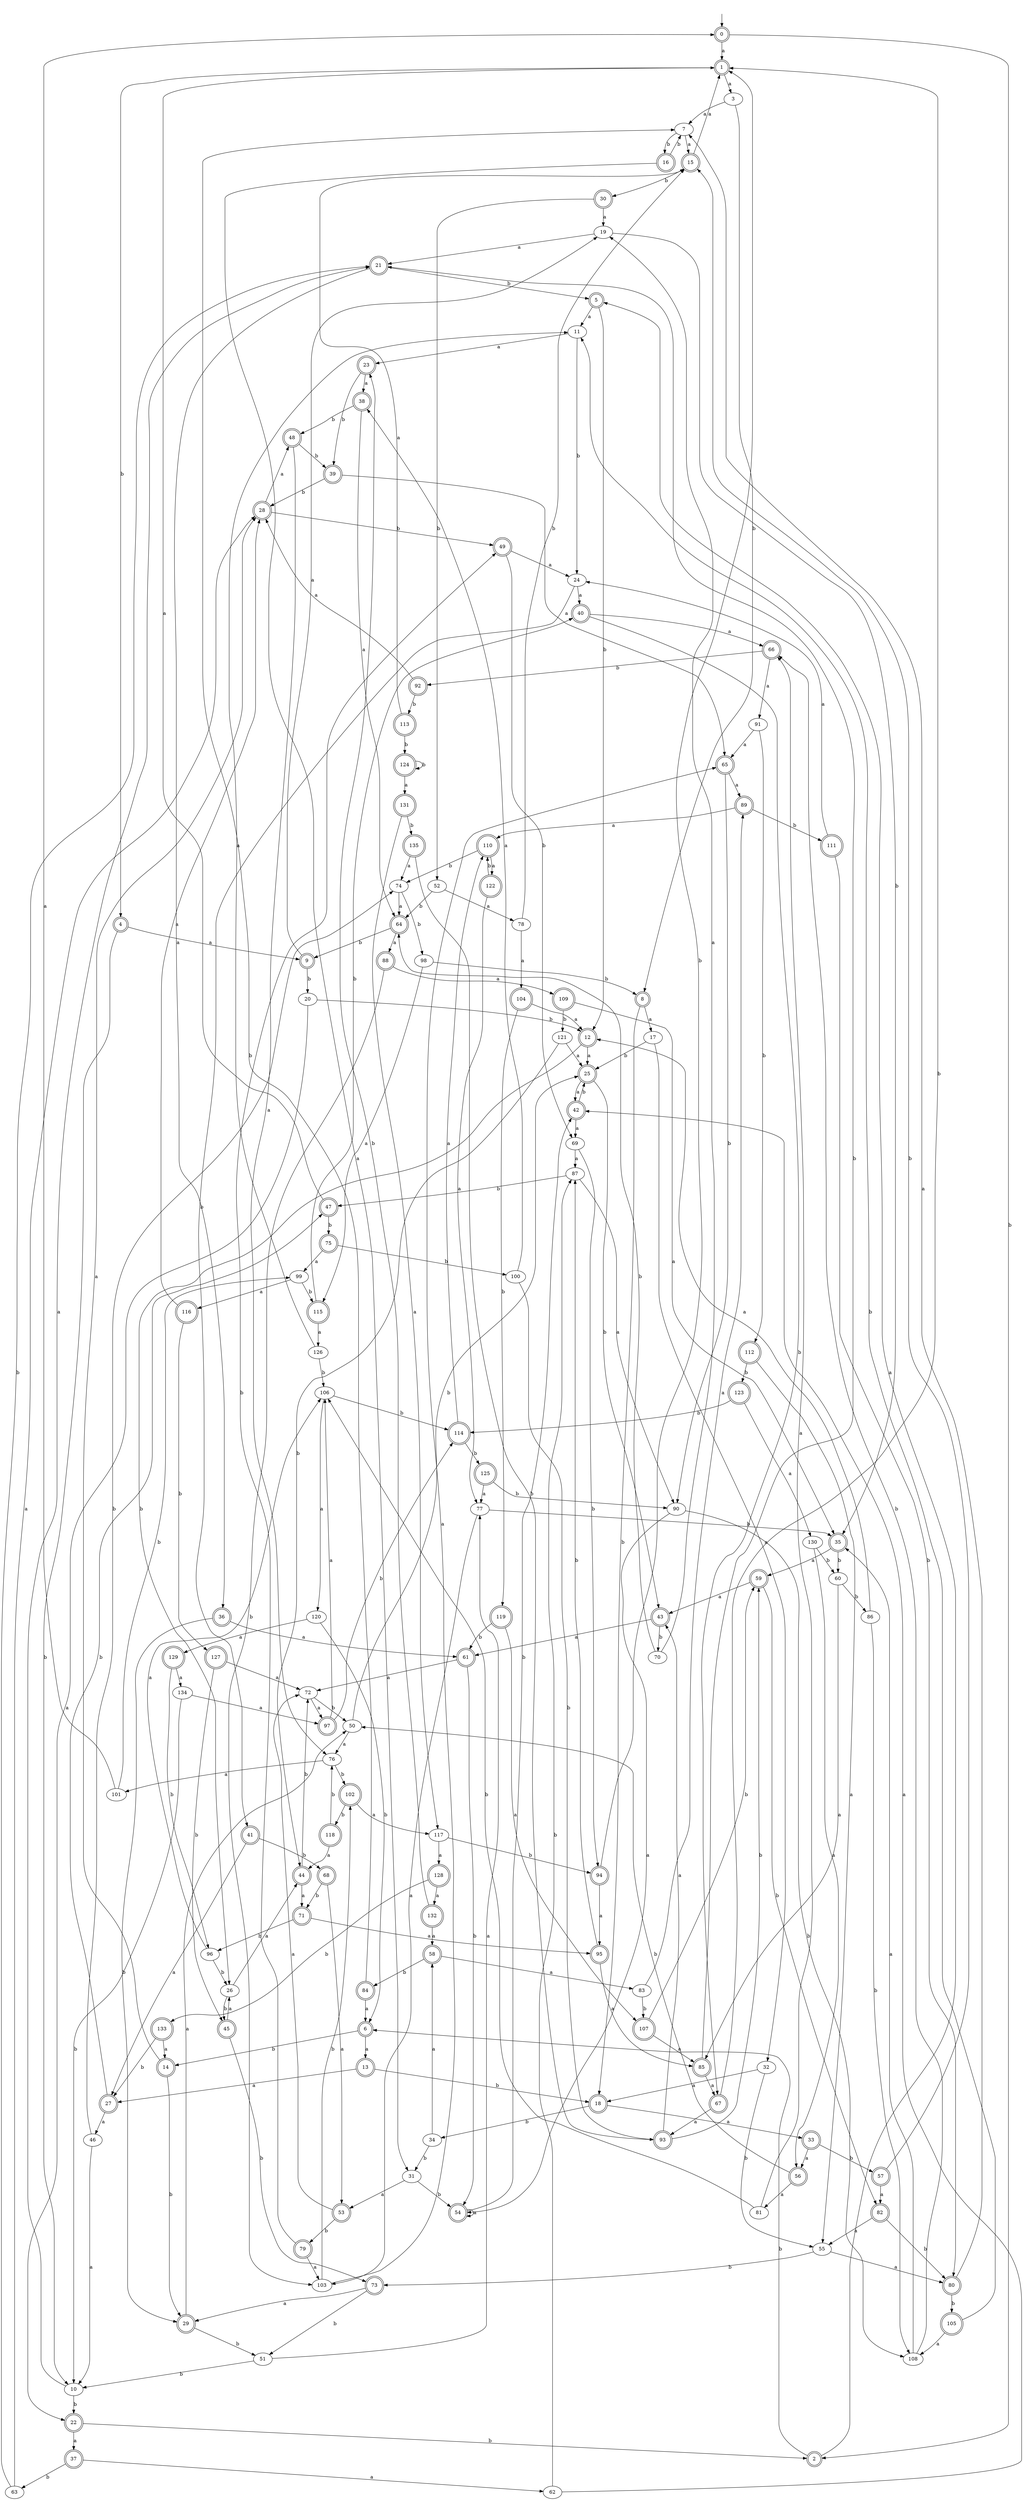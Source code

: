 digraph RandomDFA {
  __start0 [label="", shape=none];
  __start0 -> 0 [label=""];
  0 [shape=circle] [shape=doublecircle]
  0 -> 1 [label="a"]
  0 -> 2 [label="b"]
  1 [shape=doublecircle]
  1 -> 3 [label="a"]
  1 -> 4 [label="b"]
  2 [shape=doublecircle]
  2 -> 5 [label="a"]
  2 -> 6 [label="b"]
  3
  3 -> 7 [label="a"]
  3 -> 8 [label="b"]
  4 [shape=doublecircle]
  4 -> 9 [label="a"]
  4 -> 10 [label="b"]
  5 [shape=doublecircle]
  5 -> 11 [label="a"]
  5 -> 12 [label="b"]
  6 [shape=doublecircle]
  6 -> 13 [label="a"]
  6 -> 14 [label="b"]
  7
  7 -> 15 [label="a"]
  7 -> 16 [label="b"]
  8 [shape=doublecircle]
  8 -> 17 [label="a"]
  8 -> 18 [label="b"]
  9 [shape=doublecircle]
  9 -> 19 [label="a"]
  9 -> 20 [label="b"]
  10
  10 -> 21 [label="a"]
  10 -> 22 [label="b"]
  11
  11 -> 23 [label="a"]
  11 -> 24 [label="b"]
  12 [shape=doublecircle]
  12 -> 25 [label="a"]
  12 -> 26 [label="b"]
  13 [shape=doublecircle]
  13 -> 27 [label="a"]
  13 -> 18 [label="b"]
  14 [shape=doublecircle]
  14 -> 28 [label="a"]
  14 -> 29 [label="b"]
  15 [shape=doublecircle]
  15 -> 1 [label="a"]
  15 -> 30 [label="b"]
  16 [shape=doublecircle]
  16 -> 31 [label="a"]
  16 -> 7 [label="b"]
  17
  17 -> 32 [label="a"]
  17 -> 25 [label="b"]
  18 [shape=doublecircle]
  18 -> 33 [label="a"]
  18 -> 34 [label="b"]
  19
  19 -> 21 [label="a"]
  19 -> 35 [label="b"]
  20
  20 -> 22 [label="a"]
  20 -> 12 [label="b"]
  21 [shape=doublecircle]
  21 -> 36 [label="a"]
  21 -> 5 [label="b"]
  22 [shape=doublecircle]
  22 -> 37 [label="a"]
  22 -> 2 [label="b"]
  23 [shape=doublecircle]
  23 -> 38 [label="a"]
  23 -> 39 [label="b"]
  24
  24 -> 40 [label="a"]
  24 -> 41 [label="b"]
  25 [shape=doublecircle]
  25 -> 42 [label="a"]
  25 -> 43 [label="b"]
  26
  26 -> 44 [label="a"]
  26 -> 45 [label="b"]
  27 [shape=doublecircle]
  27 -> 46 [label="a"]
  27 -> 47 [label="b"]
  28 [shape=doublecircle]
  28 -> 48 [label="a"]
  28 -> 49 [label="b"]
  29 [shape=doublecircle]
  29 -> 50 [label="a"]
  29 -> 51 [label="b"]
  30 [shape=doublecircle]
  30 -> 19 [label="a"]
  30 -> 52 [label="b"]
  31
  31 -> 53 [label="a"]
  31 -> 54 [label="b"]
  32
  32 -> 18 [label="a"]
  32 -> 55 [label="b"]
  33 [shape=doublecircle]
  33 -> 56 [label="a"]
  33 -> 57 [label="b"]
  34
  34 -> 58 [label="a"]
  34 -> 31 [label="b"]
  35 [shape=doublecircle]
  35 -> 59 [label="a"]
  35 -> 60 [label="b"]
  36 [shape=doublecircle]
  36 -> 61 [label="a"]
  36 -> 29 [label="b"]
  37 [shape=doublecircle]
  37 -> 62 [label="a"]
  37 -> 63 [label="b"]
  38 [shape=doublecircle]
  38 -> 64 [label="a"]
  38 -> 48 [label="b"]
  39 [shape=doublecircle]
  39 -> 65 [label="a"]
  39 -> 28 [label="b"]
  40 [shape=doublecircle]
  40 -> 66 [label="a"]
  40 -> 67 [label="b"]
  41 [shape=doublecircle]
  41 -> 27 [label="a"]
  41 -> 68 [label="b"]
  42 [shape=doublecircle]
  42 -> 69 [label="a"]
  42 -> 25 [label="b"]
  43 [shape=doublecircle]
  43 -> 61 [label="a"]
  43 -> 70 [label="b"]
  44 [shape=doublecircle]
  44 -> 71 [label="a"]
  44 -> 72 [label="b"]
  45 [shape=doublecircle]
  45 -> 26 [label="a"]
  45 -> 73 [label="b"]
  46
  46 -> 10 [label="a"]
  46 -> 74 [label="b"]
  47 [shape=doublecircle]
  47 -> 1 [label="a"]
  47 -> 75 [label="b"]
  48 [shape=doublecircle]
  48 -> 76 [label="a"]
  48 -> 39 [label="b"]
  49 [shape=doublecircle]
  49 -> 24 [label="a"]
  49 -> 69 [label="b"]
  50
  50 -> 76 [label="a"]
  50 -> 25 [label="b"]
  51
  51 -> 77 [label="a"]
  51 -> 10 [label="b"]
  52
  52 -> 78 [label="a"]
  52 -> 64 [label="b"]
  53 [shape=doublecircle]
  53 -> 72 [label="a"]
  53 -> 79 [label="b"]
  54 [shape=doublecircle]
  54 -> 54 [label="a"]
  54 -> 42 [label="b"]
  55
  55 -> 80 [label="a"]
  55 -> 73 [label="b"]
  56 [shape=doublecircle]
  56 -> 81 [label="a"]
  56 -> 50 [label="b"]
  57 [shape=doublecircle]
  57 -> 82 [label="a"]
  57 -> 15 [label="b"]
  58 [shape=doublecircle]
  58 -> 83 [label="a"]
  58 -> 84 [label="b"]
  59 [shape=doublecircle]
  59 -> 43 [label="a"]
  59 -> 82 [label="b"]
  60
  60 -> 85 [label="a"]
  60 -> 86 [label="b"]
  61 [shape=doublecircle]
  61 -> 72 [label="a"]
  61 -> 54 [label="b"]
  62
  62 -> 42 [label="a"]
  62 -> 87 [label="b"]
  63
  63 -> 28 [label="a"]
  63 -> 21 [label="b"]
  64 [shape=doublecircle]
  64 -> 88 [label="a"]
  64 -> 9 [label="b"]
  65 [shape=doublecircle]
  65 -> 89 [label="a"]
  65 -> 90 [label="b"]
  66 [shape=doublecircle]
  66 -> 91 [label="a"]
  66 -> 92 [label="b"]
  67 [shape=doublecircle]
  67 -> 93 [label="a"]
  67 -> 1 [label="b"]
  68 [shape=doublecircle]
  68 -> 53 [label="a"]
  68 -> 71 [label="b"]
  69
  69 -> 87 [label="a"]
  69 -> 94 [label="b"]
  70
  70 -> 19 [label="a"]
  70 -> 64 [label="b"]
  71 [shape=doublecircle]
  71 -> 95 [label="a"]
  71 -> 96 [label="b"]
  72
  72 -> 97 [label="a"]
  72 -> 50 [label="b"]
  73 [shape=doublecircle]
  73 -> 29 [label="a"]
  73 -> 51 [label="b"]
  74
  74 -> 64 [label="a"]
  74 -> 98 [label="b"]
  75 [shape=doublecircle]
  75 -> 99 [label="a"]
  75 -> 100 [label="b"]
  76
  76 -> 101 [label="a"]
  76 -> 102 [label="b"]
  77
  77 -> 103 [label="a"]
  77 -> 35 [label="b"]
  78
  78 -> 104 [label="a"]
  78 -> 15 [label="b"]
  79 [shape=doublecircle]
  79 -> 103 [label="a"]
  79 -> 49 [label="b"]
  80 [shape=doublecircle]
  80 -> 7 [label="a"]
  80 -> 105 [label="b"]
  81
  81 -> 66 [label="a"]
  81 -> 106 [label="b"]
  82 [shape=doublecircle]
  82 -> 55 [label="a"]
  82 -> 80 [label="b"]
  83
  83 -> 89 [label="a"]
  83 -> 107 [label="b"]
  84 [shape=doublecircle]
  84 -> 6 [label="a"]
  84 -> 7 [label="b"]
  85 [shape=doublecircle]
  85 -> 67 [label="a"]
  85 -> 21 [label="b"]
  86
  86 -> 12 [label="a"]
  86 -> 108 [label="b"]
  87
  87 -> 90 [label="a"]
  87 -> 47 [label="b"]
  88 [shape=doublecircle]
  88 -> 109 [label="a"]
  88 -> 103 [label="b"]
  89 [shape=doublecircle]
  89 -> 110 [label="a"]
  89 -> 111 [label="b"]
  90
  90 -> 54 [label="a"]
  90 -> 108 [label="b"]
  91
  91 -> 65 [label="a"]
  91 -> 112 [label="b"]
  92 [shape=doublecircle]
  92 -> 28 [label="a"]
  92 -> 113 [label="b"]
  93 [shape=doublecircle]
  93 -> 43 [label="a"]
  93 -> 59 [label="b"]
  94 [shape=doublecircle]
  94 -> 95 [label="a"]
  94 -> 1 [label="b"]
  95 [shape=doublecircle]
  95 -> 85 [label="a"]
  95 -> 87 [label="b"]
  96
  96 -> 106 [label="a"]
  96 -> 26 [label="b"]
  97 [shape=doublecircle]
  97 -> 106 [label="a"]
  97 -> 114 [label="b"]
  98
  98 -> 115 [label="a"]
  98 -> 8 [label="b"]
  99
  99 -> 116 [label="a"]
  99 -> 115 [label="b"]
  100
  100 -> 38 [label="a"]
  100 -> 93 [label="b"]
  101
  101 -> 0 [label="a"]
  101 -> 99 [label="b"]
  102 [shape=doublecircle]
  102 -> 117 [label="a"]
  102 -> 118 [label="b"]
  103
  103 -> 65 [label="a"]
  103 -> 102 [label="b"]
  104 [shape=doublecircle]
  104 -> 12 [label="a"]
  104 -> 119 [label="b"]
  105 [shape=doublecircle]
  105 -> 108 [label="a"]
  105 -> 11 [label="b"]
  106
  106 -> 120 [label="a"]
  106 -> 114 [label="b"]
  107 [shape=doublecircle]
  107 -> 85 [label="a"]
  107 -> 59 [label="b"]
  108
  108 -> 35 [label="a"]
  108 -> 66 [label="b"]
  109 [shape=doublecircle]
  109 -> 35 [label="a"]
  109 -> 121 [label="b"]
  110 [shape=doublecircle]
  110 -> 122 [label="a"]
  110 -> 74 [label="b"]
  111 [shape=doublecircle]
  111 -> 24 [label="a"]
  111 -> 80 [label="b"]
  112 [shape=doublecircle]
  112 -> 55 [label="a"]
  112 -> 123 [label="b"]
  113 [shape=doublecircle]
  113 -> 15 [label="a"]
  113 -> 124 [label="b"]
  114 [shape=doublecircle]
  114 -> 110 [label="a"]
  114 -> 125 [label="b"]
  115 [shape=doublecircle]
  115 -> 126 [label="a"]
  115 -> 40 [label="b"]
  116 [shape=doublecircle]
  116 -> 28 [label="a"]
  116 -> 127 [label="b"]
  117
  117 -> 128 [label="a"]
  117 -> 94 [label="b"]
  118 [shape=doublecircle]
  118 -> 44 [label="a"]
  118 -> 76 [label="b"]
  119 [shape=doublecircle]
  119 -> 107 [label="a"]
  119 -> 61 [label="b"]
  120
  120 -> 129 [label="a"]
  120 -> 6 [label="b"]
  121
  121 -> 25 [label="a"]
  121 -> 44 [label="b"]
  122 [shape=doublecircle]
  122 -> 77 [label="a"]
  122 -> 110 [label="b"]
  123 [shape=doublecircle]
  123 -> 130 [label="a"]
  123 -> 114 [label="b"]
  124 [shape=doublecircle]
  124 -> 131 [label="a"]
  124 -> 124 [label="b"]
  125 [shape=doublecircle]
  125 -> 77 [label="a"]
  125 -> 90 [label="b"]
  126
  126 -> 11 [label="a"]
  126 -> 106 [label="b"]
  127 [shape=doublecircle]
  127 -> 72 [label="a"]
  127 -> 45 [label="b"]
  128 [shape=doublecircle]
  128 -> 132 [label="a"]
  128 -> 133 [label="b"]
  129 [shape=doublecircle]
  129 -> 134 [label="a"]
  129 -> 96 [label="b"]
  130
  130 -> 56 [label="a"]
  130 -> 60 [label="b"]
  131 [shape=doublecircle]
  131 -> 117 [label="a"]
  131 -> 135 [label="b"]
  132 [shape=doublecircle]
  132 -> 58 [label="a"]
  132 -> 23 [label="b"]
  133 [shape=doublecircle]
  133 -> 14 [label="a"]
  133 -> 27 [label="b"]
  134
  134 -> 97 [label="a"]
  134 -> 10 [label="b"]
  135 [shape=doublecircle]
  135 -> 74 [label="a"]
  135 -> 93 [label="b"]
}
